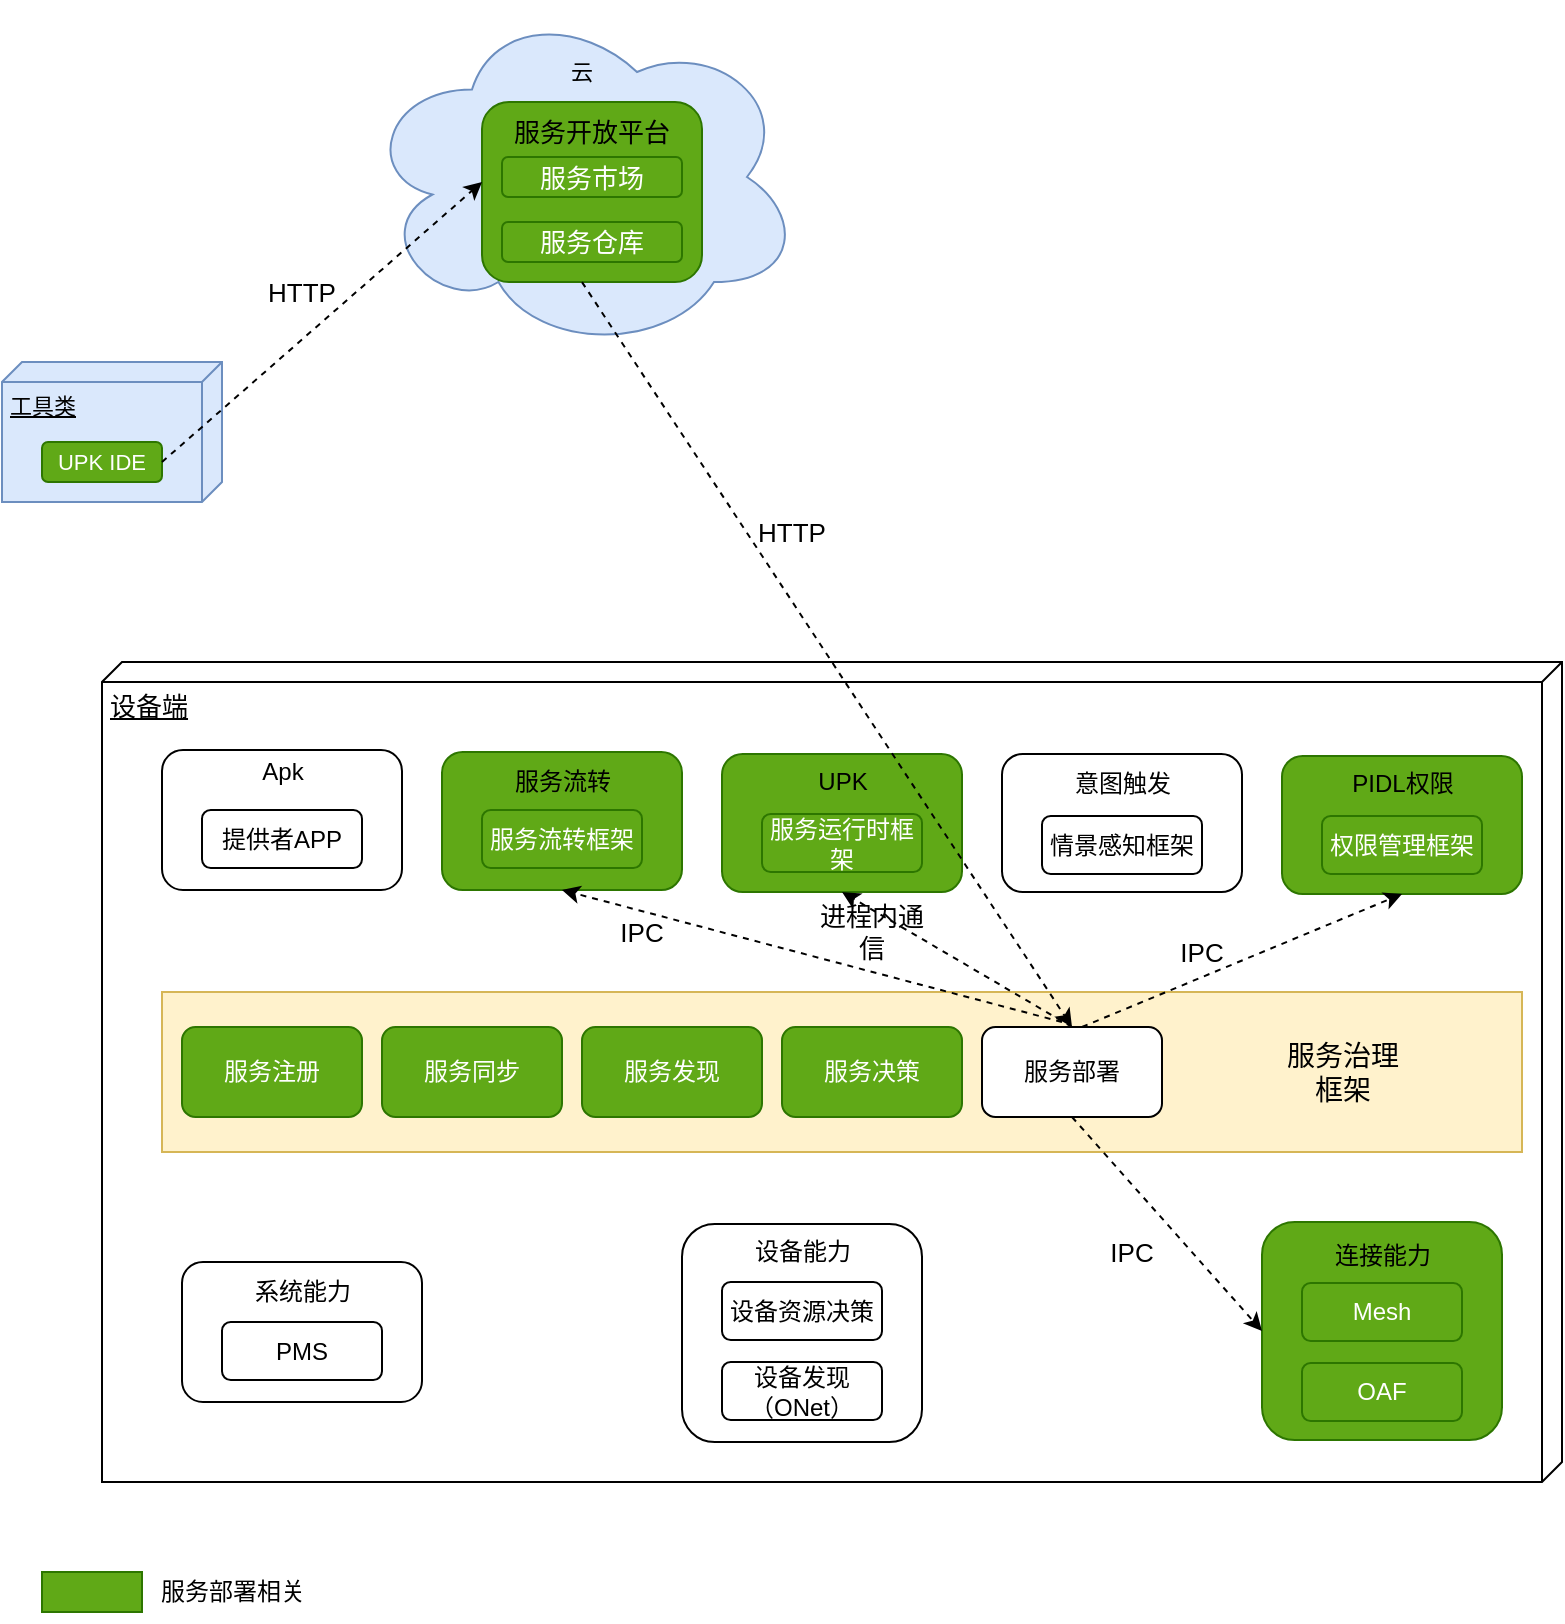 <mxfile version="20.4.1" type="github">
  <diagram id="urghhO5BqInDsbTFUduO" name="第 1 页">
    <mxGraphModel dx="1038" dy="667" grid="1" gridSize="10" guides="1" tooltips="1" connect="1" arrows="1" fold="1" page="1" pageScale="1" pageWidth="827" pageHeight="1169" math="0" shadow="0">
      <root>
        <mxCell id="0" />
        <mxCell id="1" parent="0" />
        <mxCell id="zsddK54KPpr8KLgIHo_c-1" value="&lt;font style=&quot;font-size: 11px;&quot;&gt;工具类&lt;/font&gt;" style="verticalAlign=top;align=left;spacingTop=8;spacingLeft=2;spacingRight=12;shape=cube;size=10;direction=south;fontStyle=4;html=1;fillColor=#dae8fc;strokeColor=#6c8ebf;" parent="1" vertex="1">
          <mxGeometry x="30" y="260" width="110" height="70" as="geometry" />
        </mxCell>
        <mxCell id="zsddK54KPpr8KLgIHo_c-2" value="UPK IDE" style="rounded=1;whiteSpace=wrap;html=1;fontSize=11;fillColor=#60a917;fontColor=#ffffff;strokeColor=#2D7600;" parent="1" vertex="1">
          <mxGeometry x="50" y="300" width="60" height="20" as="geometry" />
        </mxCell>
        <mxCell id="zsddK54KPpr8KLgIHo_c-4" value="" style="ellipse;shape=cloud;whiteSpace=wrap;html=1;fontSize=11;fillColor=#dae8fc;strokeColor=#6c8ebf;" parent="1" vertex="1">
          <mxGeometry x="210" y="80" width="220" height="175" as="geometry" />
        </mxCell>
        <mxCell id="zsddK54KPpr8KLgIHo_c-5" value="云" style="text;html=1;strokeColor=none;fillColor=none;align=center;verticalAlign=middle;whiteSpace=wrap;rounded=0;fontSize=11;" parent="1" vertex="1">
          <mxGeometry x="290" y="100" width="60" height="30" as="geometry" />
        </mxCell>
        <mxCell id="zsddK54KPpr8KLgIHo_c-6" value="" style="rounded=1;whiteSpace=wrap;html=1;fontSize=13;fillColor=#60a917;fontColor=#ffffff;strokeColor=#2D7600;" parent="1" vertex="1">
          <mxGeometry x="270" y="130" width="110" height="90" as="geometry" />
        </mxCell>
        <mxCell id="zsddK54KPpr8KLgIHo_c-7" value="服务开放平台" style="text;html=1;strokeColor=none;fillColor=none;align=center;verticalAlign=middle;whiteSpace=wrap;rounded=0;fontSize=13;" parent="1" vertex="1">
          <mxGeometry x="285" y="130" width="80" height="30" as="geometry" />
        </mxCell>
        <mxCell id="zsddK54KPpr8KLgIHo_c-8" value="服务市场" style="rounded=1;whiteSpace=wrap;html=1;fontSize=13;fillColor=#60a917;fontColor=#ffffff;strokeColor=#2D7600;" parent="1" vertex="1">
          <mxGeometry x="280" y="157.5" width="90" height="20" as="geometry" />
        </mxCell>
        <mxCell id="zsddK54KPpr8KLgIHo_c-9" value="服务仓库" style="rounded=1;whiteSpace=wrap;html=1;fontSize=13;fillColor=#60a917;fontColor=#ffffff;strokeColor=#2D7600;" parent="1" vertex="1">
          <mxGeometry x="280" y="190" width="90" height="20" as="geometry" />
        </mxCell>
        <mxCell id="zsddK54KPpr8KLgIHo_c-11" value="" style="endArrow=classic;dashed=1;html=1;rounded=0;fontSize=13;exitX=1;exitY=0.5;exitDx=0;exitDy=0;entryX=0.273;entryY=0.514;entryDx=0;entryDy=0;entryPerimeter=0;" parent="1" source="zsddK54KPpr8KLgIHo_c-2" target="zsddK54KPpr8KLgIHo_c-4" edge="1">
          <mxGeometry width="50" height="50" relative="1" as="geometry">
            <mxPoint x="150" y="320" as="sourcePoint" />
            <mxPoint x="200" y="270" as="targetPoint" />
          </mxGeometry>
        </mxCell>
        <mxCell id="zsddK54KPpr8KLgIHo_c-13" value="HTTP" style="text;html=1;strokeColor=none;fillColor=none;align=center;verticalAlign=middle;whiteSpace=wrap;rounded=0;fontSize=13;" parent="1" vertex="1">
          <mxGeometry x="150" y="210" width="60" height="30" as="geometry" />
        </mxCell>
        <mxCell id="zsddK54KPpr8KLgIHo_c-15" value="设备端" style="verticalAlign=top;align=left;spacingTop=8;spacingLeft=2;spacingRight=12;shape=cube;size=10;direction=south;fontStyle=4;html=1;fontSize=13;" parent="1" vertex="1">
          <mxGeometry x="80" y="410" width="730" height="410" as="geometry" />
        </mxCell>
        <mxCell id="Elx1wxhFY10Ser4H3YcN-46" value="" style="rounded=0;whiteSpace=wrap;html=1;fillColor=#fff2cc;strokeColor=#d6b656;" vertex="1" parent="1">
          <mxGeometry x="110" y="575" width="680" height="80" as="geometry" />
        </mxCell>
        <mxCell id="Elx1wxhFY10Ser4H3YcN-47" value="&lt;font style=&quot;font-size: 14px;&quot;&gt;服务治理&lt;br&gt;框架&lt;/font&gt;" style="text;html=1;align=center;verticalAlign=middle;resizable=0;points=[];autosize=1;strokeColor=none;fillColor=none;" vertex="1" parent="1">
          <mxGeometry x="660" y="590" width="80" height="50" as="geometry" />
        </mxCell>
        <mxCell id="Elx1wxhFY10Ser4H3YcN-48" value="服务注册" style="rounded=1;whiteSpace=wrap;html=1;fillColor=#60a917;fontColor=#ffffff;strokeColor=#2D7600;" vertex="1" parent="1">
          <mxGeometry x="120" y="592.5" width="90" height="45" as="geometry" />
        </mxCell>
        <mxCell id="Elx1wxhFY10Ser4H3YcN-49" value="服务同步" style="rounded=1;whiteSpace=wrap;html=1;fillColor=#60a917;fontColor=#ffffff;strokeColor=#2D7600;" vertex="1" parent="1">
          <mxGeometry x="220" y="592.5" width="90" height="45" as="geometry" />
        </mxCell>
        <mxCell id="Elx1wxhFY10Ser4H3YcN-50" value="服务发现" style="rounded=1;whiteSpace=wrap;html=1;fillColor=#60a917;fontColor=#ffffff;strokeColor=#2D7600;" vertex="1" parent="1">
          <mxGeometry x="320" y="592.5" width="90" height="45" as="geometry" />
        </mxCell>
        <mxCell id="Elx1wxhFY10Ser4H3YcN-51" value="服务决策" style="rounded=1;whiteSpace=wrap;html=1;fillColor=#60a917;fontColor=#ffffff;strokeColor=#2D7600;" vertex="1" parent="1">
          <mxGeometry x="420" y="592.5" width="90" height="45" as="geometry" />
        </mxCell>
        <mxCell id="Elx1wxhFY10Ser4H3YcN-52" value="服务部署" style="rounded=1;whiteSpace=wrap;html=1;" vertex="1" parent="1">
          <mxGeometry x="520" y="592.5" width="90" height="45" as="geometry" />
        </mxCell>
        <mxCell id="Elx1wxhFY10Ser4H3YcN-54" value="" style="rounded=1;whiteSpace=wrap;html=1;" vertex="1" parent="1">
          <mxGeometry x="110" y="454" width="120" height="70" as="geometry" />
        </mxCell>
        <mxCell id="Elx1wxhFY10Ser4H3YcN-55" value="Apk" style="text;html=1;align=center;verticalAlign=middle;resizable=0;points=[];autosize=1;strokeColor=none;fillColor=none;" vertex="1" parent="1">
          <mxGeometry x="150" y="450" width="40" height="30" as="geometry" />
        </mxCell>
        <mxCell id="Elx1wxhFY10Ser4H3YcN-56" value="提供者APP" style="rounded=1;whiteSpace=wrap;html=1;" vertex="1" parent="1">
          <mxGeometry x="130" y="484" width="80" height="29" as="geometry" />
        </mxCell>
        <mxCell id="Elx1wxhFY10Ser4H3YcN-58" value="" style="rounded=1;whiteSpace=wrap;html=1;fillColor=#60a917;strokeColor=#2D7600;fontColor=#ffffff;" vertex="1" parent="1">
          <mxGeometry x="250" y="455" width="120" height="69" as="geometry" />
        </mxCell>
        <mxCell id="Elx1wxhFY10Ser4H3YcN-59" value="服务流转" style="text;html=1;align=center;verticalAlign=middle;resizable=0;points=[];autosize=1;strokeColor=none;fillColor=none;" vertex="1" parent="1">
          <mxGeometry x="275" y="455" width="70" height="30" as="geometry" />
        </mxCell>
        <mxCell id="Elx1wxhFY10Ser4H3YcN-60" value="服务流转框架" style="rounded=1;whiteSpace=wrap;html=1;fillColor=#60a917;fontColor=#ffffff;strokeColor=#2D7600;" vertex="1" parent="1">
          <mxGeometry x="270" y="484" width="80" height="29" as="geometry" />
        </mxCell>
        <mxCell id="Elx1wxhFY10Ser4H3YcN-61" value="" style="rounded=1;whiteSpace=wrap;html=1;fillColor=#60a917;fontColor=#ffffff;strokeColor=#2D7600;" vertex="1" parent="1">
          <mxGeometry x="390" y="456" width="120" height="69" as="geometry" />
        </mxCell>
        <mxCell id="Elx1wxhFY10Ser4H3YcN-62" value="UPK" style="text;html=1;align=center;verticalAlign=middle;resizable=0;points=[];autosize=1;strokeColor=none;fillColor=none;" vertex="1" parent="1">
          <mxGeometry x="425" y="455" width="50" height="30" as="geometry" />
        </mxCell>
        <mxCell id="Elx1wxhFY10Ser4H3YcN-63" value="服务运行时框架" style="rounded=1;whiteSpace=wrap;html=1;fillColor=#60a917;fontColor=#ffffff;strokeColor=#2D7600;" vertex="1" parent="1">
          <mxGeometry x="410" y="486" width="80" height="29" as="geometry" />
        </mxCell>
        <mxCell id="Elx1wxhFY10Ser4H3YcN-64" value="" style="rounded=1;whiteSpace=wrap;html=1;" vertex="1" parent="1">
          <mxGeometry x="530" y="456" width="120" height="69" as="geometry" />
        </mxCell>
        <mxCell id="Elx1wxhFY10Ser4H3YcN-65" value="意图触发" style="text;html=1;align=center;verticalAlign=middle;resizable=0;points=[];autosize=1;strokeColor=none;fillColor=none;" vertex="1" parent="1">
          <mxGeometry x="555" y="456" width="70" height="30" as="geometry" />
        </mxCell>
        <mxCell id="Elx1wxhFY10Ser4H3YcN-66" value="情景感知框架" style="rounded=1;whiteSpace=wrap;html=1;" vertex="1" parent="1">
          <mxGeometry x="550" y="487" width="80" height="29" as="geometry" />
        </mxCell>
        <mxCell id="Elx1wxhFY10Ser4H3YcN-67" value="" style="rounded=1;whiteSpace=wrap;html=1;fillColor=#60a917;fontColor=#ffffff;strokeColor=#2D7600;" vertex="1" parent="1">
          <mxGeometry x="670" y="457" width="120" height="69" as="geometry" />
        </mxCell>
        <mxCell id="Elx1wxhFY10Ser4H3YcN-68" value="PIDL权限" style="text;html=1;align=center;verticalAlign=middle;resizable=0;points=[];autosize=1;strokeColor=none;fillColor=none;" vertex="1" parent="1">
          <mxGeometry x="695" y="456" width="70" height="30" as="geometry" />
        </mxCell>
        <mxCell id="Elx1wxhFY10Ser4H3YcN-69" value="权限管理框架" style="rounded=1;whiteSpace=wrap;html=1;fillColor=#60a917;fontColor=#ffffff;strokeColor=#2D7600;" vertex="1" parent="1">
          <mxGeometry x="690" y="487" width="80" height="29" as="geometry" />
        </mxCell>
        <mxCell id="Elx1wxhFY10Ser4H3YcN-83" value="" style="endArrow=classic;dashed=1;html=1;rounded=0;fontSize=13;exitX=1;exitY=0.5;exitDx=0;exitDy=0;entryX=0.5;entryY=0;entryDx=0;entryDy=0;" edge="1" parent="1" target="Elx1wxhFY10Ser4H3YcN-52">
          <mxGeometry width="50" height="50" relative="1" as="geometry">
            <mxPoint x="320" y="220.05" as="sourcePoint" />
            <mxPoint x="480.06" y="80.0" as="targetPoint" />
          </mxGeometry>
        </mxCell>
        <mxCell id="Elx1wxhFY10Ser4H3YcN-84" value="HTTP" style="text;html=1;strokeColor=none;fillColor=none;align=center;verticalAlign=middle;whiteSpace=wrap;rounded=0;fontSize=13;" vertex="1" parent="1">
          <mxGeometry x="395" y="330" width="60" height="30" as="geometry" />
        </mxCell>
        <mxCell id="Elx1wxhFY10Ser4H3YcN-86" value="" style="group" vertex="1" connectable="0" parent="1">
          <mxGeometry x="660" y="690" width="120" height="109" as="geometry" />
        </mxCell>
        <mxCell id="Elx1wxhFY10Ser4H3YcN-78" value="" style="rounded=1;whiteSpace=wrap;html=1;fillColor=#60a917;fontColor=#ffffff;strokeColor=#2D7600;" vertex="1" parent="Elx1wxhFY10Ser4H3YcN-86">
          <mxGeometry width="120" height="109" as="geometry" />
        </mxCell>
        <mxCell id="Elx1wxhFY10Ser4H3YcN-79" value="连接能力" style="text;html=1;align=center;verticalAlign=middle;resizable=0;points=[];autosize=1;strokeColor=none;fillColor=none;" vertex="1" parent="Elx1wxhFY10Ser4H3YcN-86">
          <mxGeometry x="25" y="1.5" width="70" height="30" as="geometry" />
        </mxCell>
        <mxCell id="Elx1wxhFY10Ser4H3YcN-80" value="Mesh" style="rounded=1;whiteSpace=wrap;html=1;fillColor=#60a917;fontColor=#ffffff;strokeColor=#2D7600;" vertex="1" parent="Elx1wxhFY10Ser4H3YcN-86">
          <mxGeometry x="20" y="30.5" width="80" height="29" as="geometry" />
        </mxCell>
        <mxCell id="Elx1wxhFY10Ser4H3YcN-81" value="OAF" style="rounded=1;whiteSpace=wrap;html=1;fillColor=#60a917;fontColor=#ffffff;strokeColor=#2D7600;" vertex="1" parent="Elx1wxhFY10Ser4H3YcN-86">
          <mxGeometry x="20" y="70.5" width="80" height="29" as="geometry" />
        </mxCell>
        <mxCell id="Elx1wxhFY10Ser4H3YcN-87" value="" style="group" vertex="1" connectable="0" parent="1">
          <mxGeometry x="370" y="690" width="120" height="110" as="geometry" />
        </mxCell>
        <mxCell id="Elx1wxhFY10Ser4H3YcN-74" value="" style="rounded=1;whiteSpace=wrap;html=1;" vertex="1" parent="Elx1wxhFY10Ser4H3YcN-87">
          <mxGeometry y="1" width="120" height="109" as="geometry" />
        </mxCell>
        <mxCell id="Elx1wxhFY10Ser4H3YcN-75" value="设备能力" style="text;html=1;align=center;verticalAlign=middle;resizable=0;points=[];autosize=1;strokeColor=none;fillColor=none;" vertex="1" parent="Elx1wxhFY10Ser4H3YcN-87">
          <mxGeometry x="25" width="70" height="30" as="geometry" />
        </mxCell>
        <mxCell id="Elx1wxhFY10Ser4H3YcN-76" value="设备资源决策" style="rounded=1;whiteSpace=wrap;html=1;" vertex="1" parent="Elx1wxhFY10Ser4H3YcN-87">
          <mxGeometry x="20" y="30" width="80" height="29" as="geometry" />
        </mxCell>
        <mxCell id="Elx1wxhFY10Ser4H3YcN-77" value="设备发现（ONet）" style="rounded=1;whiteSpace=wrap;html=1;" vertex="1" parent="Elx1wxhFY10Ser4H3YcN-87">
          <mxGeometry x="20" y="70" width="80" height="29" as="geometry" />
        </mxCell>
        <mxCell id="Elx1wxhFY10Ser4H3YcN-88" value="" style="group" vertex="1" connectable="0" parent="1">
          <mxGeometry x="120" y="710" width="120" height="70" as="geometry" />
        </mxCell>
        <mxCell id="Elx1wxhFY10Ser4H3YcN-71" value="" style="rounded=1;whiteSpace=wrap;html=1;" vertex="1" parent="Elx1wxhFY10Ser4H3YcN-88">
          <mxGeometry width="120" height="70" as="geometry" />
        </mxCell>
        <mxCell id="Elx1wxhFY10Ser4H3YcN-72" value="系统能力" style="text;html=1;align=center;verticalAlign=middle;resizable=0;points=[];autosize=1;strokeColor=none;fillColor=none;" vertex="1" parent="Elx1wxhFY10Ser4H3YcN-88">
          <mxGeometry x="25" width="70" height="30" as="geometry" />
        </mxCell>
        <mxCell id="Elx1wxhFY10Ser4H3YcN-73" value="PMS" style="rounded=1;whiteSpace=wrap;html=1;" vertex="1" parent="Elx1wxhFY10Ser4H3YcN-88">
          <mxGeometry x="20" y="30" width="80" height="29" as="geometry" />
        </mxCell>
        <mxCell id="Elx1wxhFY10Ser4H3YcN-89" value="" style="endArrow=classic;dashed=1;html=1;rounded=0;exitX=0.5;exitY=1;exitDx=0;exitDy=0;entryX=0;entryY=0.5;entryDx=0;entryDy=0;" edge="1" parent="1" source="Elx1wxhFY10Ser4H3YcN-52" target="Elx1wxhFY10Ser4H3YcN-78">
          <mxGeometry width="50" height="50" relative="1" as="geometry">
            <mxPoint x="530" y="720" as="sourcePoint" />
            <mxPoint x="580" y="670" as="targetPoint" />
          </mxGeometry>
        </mxCell>
        <mxCell id="Elx1wxhFY10Ser4H3YcN-91" value="" style="endArrow=classic;dashed=1;html=1;rounded=0;fontSize=13;exitX=1;exitY=0.5;exitDx=0;exitDy=0;entryX=0.5;entryY=1;entryDx=0;entryDy=0;" edge="1" parent="1" target="Elx1wxhFY10Ser4H3YcN-67">
          <mxGeometry width="50" height="50" relative="1" as="geometry">
            <mxPoint x="570" y="592.5" as="sourcePoint" />
            <mxPoint x="730.06" y="452.45" as="targetPoint" />
          </mxGeometry>
        </mxCell>
        <mxCell id="Elx1wxhFY10Ser4H3YcN-92" value="" style="endArrow=classic;dashed=1;html=1;rounded=0;fontSize=13;exitX=0.5;exitY=0;exitDx=0;exitDy=0;entryX=0.5;entryY=1;entryDx=0;entryDy=0;" edge="1" parent="1" source="Elx1wxhFY10Ser4H3YcN-52" target="Elx1wxhFY10Ser4H3YcN-61">
          <mxGeometry width="50" height="50" relative="1" as="geometry">
            <mxPoint x="580" y="602.5" as="sourcePoint" />
            <mxPoint x="740" y="536" as="targetPoint" />
          </mxGeometry>
        </mxCell>
        <mxCell id="Elx1wxhFY10Ser4H3YcN-93" value="" style="endArrow=classic;dashed=1;html=1;rounded=0;fontSize=13;entryX=0.5;entryY=1;entryDx=0;entryDy=0;" edge="1" parent="1" target="Elx1wxhFY10Ser4H3YcN-58">
          <mxGeometry width="50" height="50" relative="1" as="geometry">
            <mxPoint x="560" y="590" as="sourcePoint" />
            <mxPoint x="460" y="535" as="targetPoint" />
          </mxGeometry>
        </mxCell>
        <mxCell id="Elx1wxhFY10Ser4H3YcN-94" value="IPC" style="text;html=1;strokeColor=none;fillColor=none;align=center;verticalAlign=middle;whiteSpace=wrap;rounded=0;fontSize=13;" vertex="1" parent="1">
          <mxGeometry x="320" y="530" width="60" height="30" as="geometry" />
        </mxCell>
        <mxCell id="Elx1wxhFY10Ser4H3YcN-96" value="进程内通信" style="text;html=1;strokeColor=none;fillColor=none;align=center;verticalAlign=middle;whiteSpace=wrap;rounded=0;fontSize=13;" vertex="1" parent="1">
          <mxGeometry x="435" y="530" width="60" height="30" as="geometry" />
        </mxCell>
        <mxCell id="Elx1wxhFY10Ser4H3YcN-97" value="IPC" style="text;html=1;strokeColor=none;fillColor=none;align=center;verticalAlign=middle;whiteSpace=wrap;rounded=0;fontSize=13;" vertex="1" parent="1">
          <mxGeometry x="600" y="540" width="60" height="30" as="geometry" />
        </mxCell>
        <mxCell id="Elx1wxhFY10Ser4H3YcN-98" value="IPC" style="text;html=1;strokeColor=none;fillColor=none;align=center;verticalAlign=middle;whiteSpace=wrap;rounded=0;fontSize=13;" vertex="1" parent="1">
          <mxGeometry x="565" y="690" width="60" height="30" as="geometry" />
        </mxCell>
        <mxCell id="Elx1wxhFY10Ser4H3YcN-99" value="" style="rounded=0;whiteSpace=wrap;html=1;fillColor=#60a917;fontColor=#ffffff;strokeColor=#2D7600;" vertex="1" parent="1">
          <mxGeometry x="50" y="865" width="50" height="20" as="geometry" />
        </mxCell>
        <mxCell id="Elx1wxhFY10Ser4H3YcN-100" value="服务部署相关" style="text;html=1;align=center;verticalAlign=middle;resizable=0;points=[];autosize=1;strokeColor=none;fillColor=none;" vertex="1" parent="1">
          <mxGeometry x="95" y="860" width="100" height="30" as="geometry" />
        </mxCell>
      </root>
    </mxGraphModel>
  </diagram>
</mxfile>
